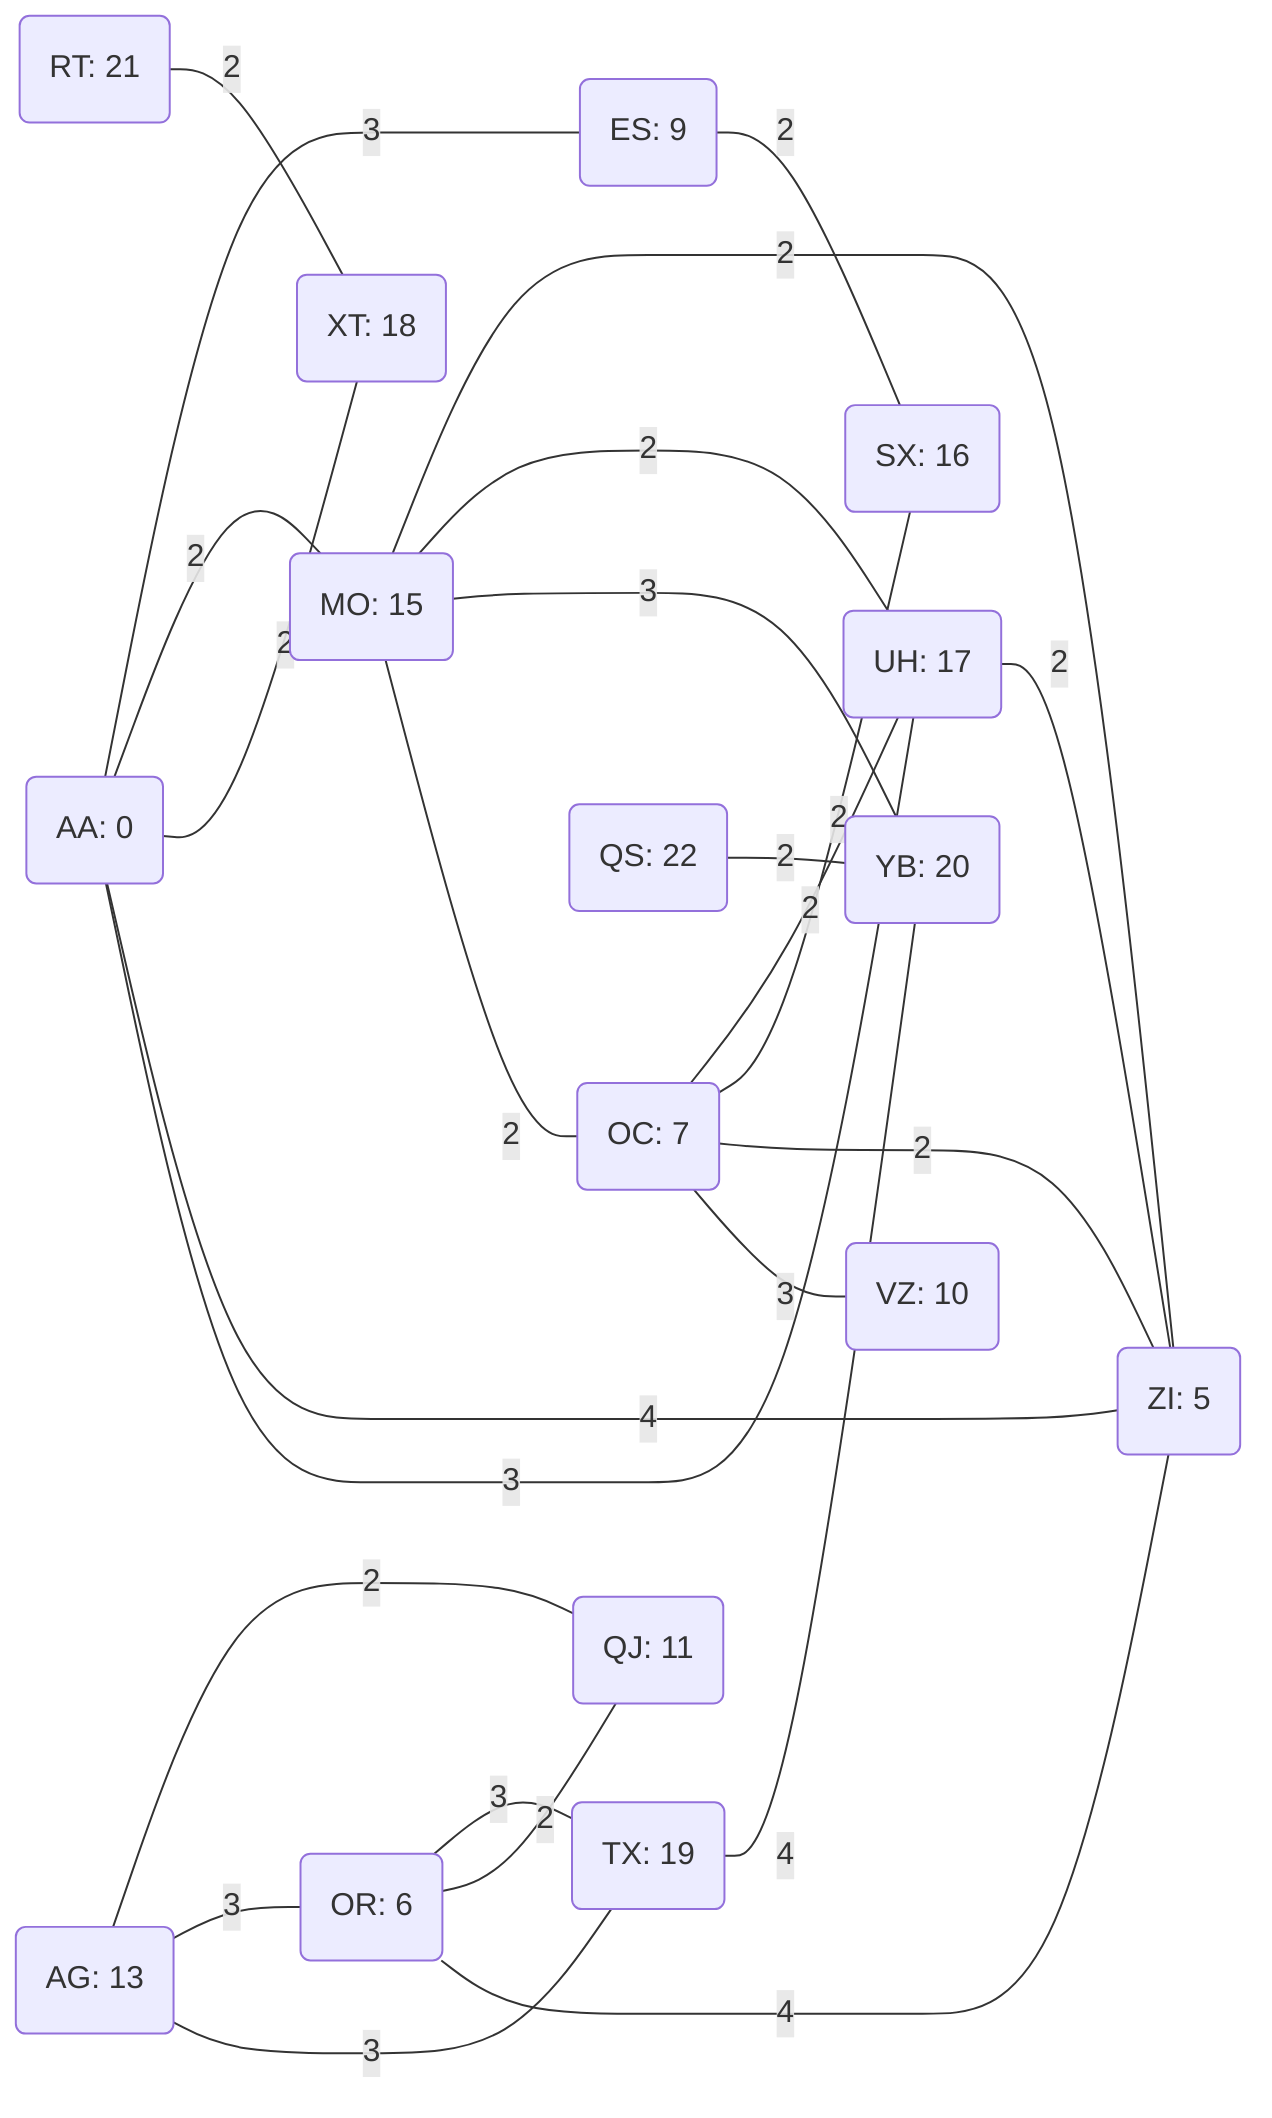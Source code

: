 flowchart LR
	AA(AA: 0)
	AA ---|3| ES
	AA ---|2| MO
	AA ---|2| XT
	AA ---|4| ZI
	AA ---|3| UH
	AG(AG: 13)
	AG ---|2| QJ
	AG ---|3| OR
	AG ---|3| TX
	ES(ES: 9)
	ES ---|2| SX
	MO(MO: 15)
	MO ---|2| ZI
	MO ---|2| UH
	MO ---|3| YB
	MO ---|2| OC
	OC(OC: 7)
	OC ---|2| UH
	OC ---|2| SX
	OC ---|2| ZI
	OC ---|3| VZ
	OR(OR: 6)
	OR ---|3| TX
	OR ---|2| QJ
	OR ---|4| ZI
	QJ(QJ: 11)
	QS(QS: 22)
	QS ---|2| YB
	RT(RT: 21)
	RT ---|2| XT
	SX(SX: 16)
	TX(TX: 19)
	TX ---|4| YB
	UH(UH: 17)
	UH ---|2| ZI
	VZ(VZ: 10)
	XT(XT: 18)
	YB(YB: 20)
	ZI(ZI: 5)